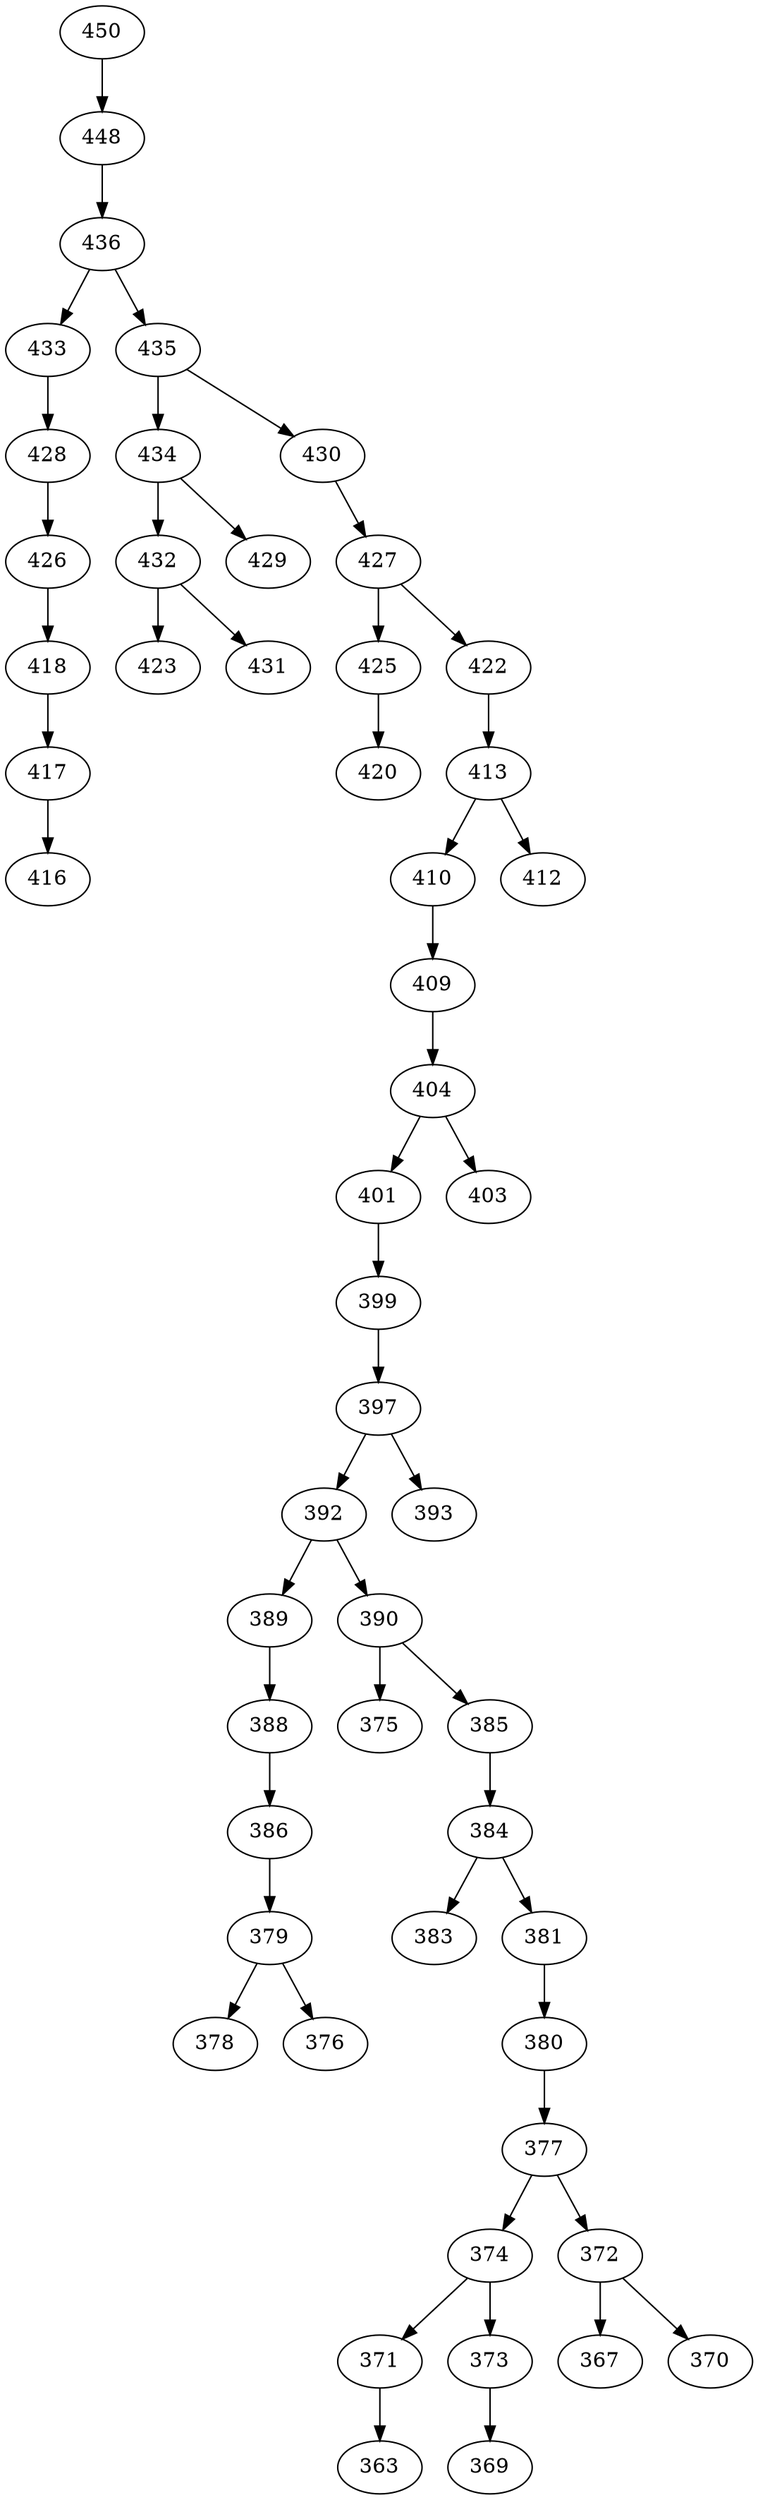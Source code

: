 digraph Bara_500_BFST {
450;448;436;433;435;428;434;430;426;432;429;427;418;423;431;425;422;417;420;413;416;410;412;409;404;401;403;399;397;392;393;389;390;388;375;385;386;384;379;383;381;378;376;380;377;374;372;371;373;367;370;363;369;450 -> 448;
448 -> 436;
436 -> 433;
436 -> 435;
433 -> 428;
435 -> 434;
435 -> 430;
428 -> 426;
434 -> 432;
434 -> 429;
430 -> 427;
426 -> 418;
432 -> 423;
432 -> 431;
427 -> 425;
427 -> 422;
418 -> 417;
425 -> 420;
422 -> 413;
417 -> 416;
413 -> 410;
413 -> 412;
410 -> 409;
409 -> 404;
404 -> 401;
404 -> 403;
401 -> 399;
399 -> 397;
397 -> 392;
397 -> 393;
392 -> 389;
392 -> 390;
389 -> 388;
390 -> 375;
390 -> 385;
388 -> 386;
385 -> 384;
386 -> 379;
384 -> 383;
384 -> 381;
379 -> 378;
379 -> 376;
381 -> 380;
380 -> 377;
377 -> 374;
377 -> 372;
374 -> 371;
374 -> 373;
372 -> 367;
372 -> 370;
371 -> 363;
373 -> 369;
}
